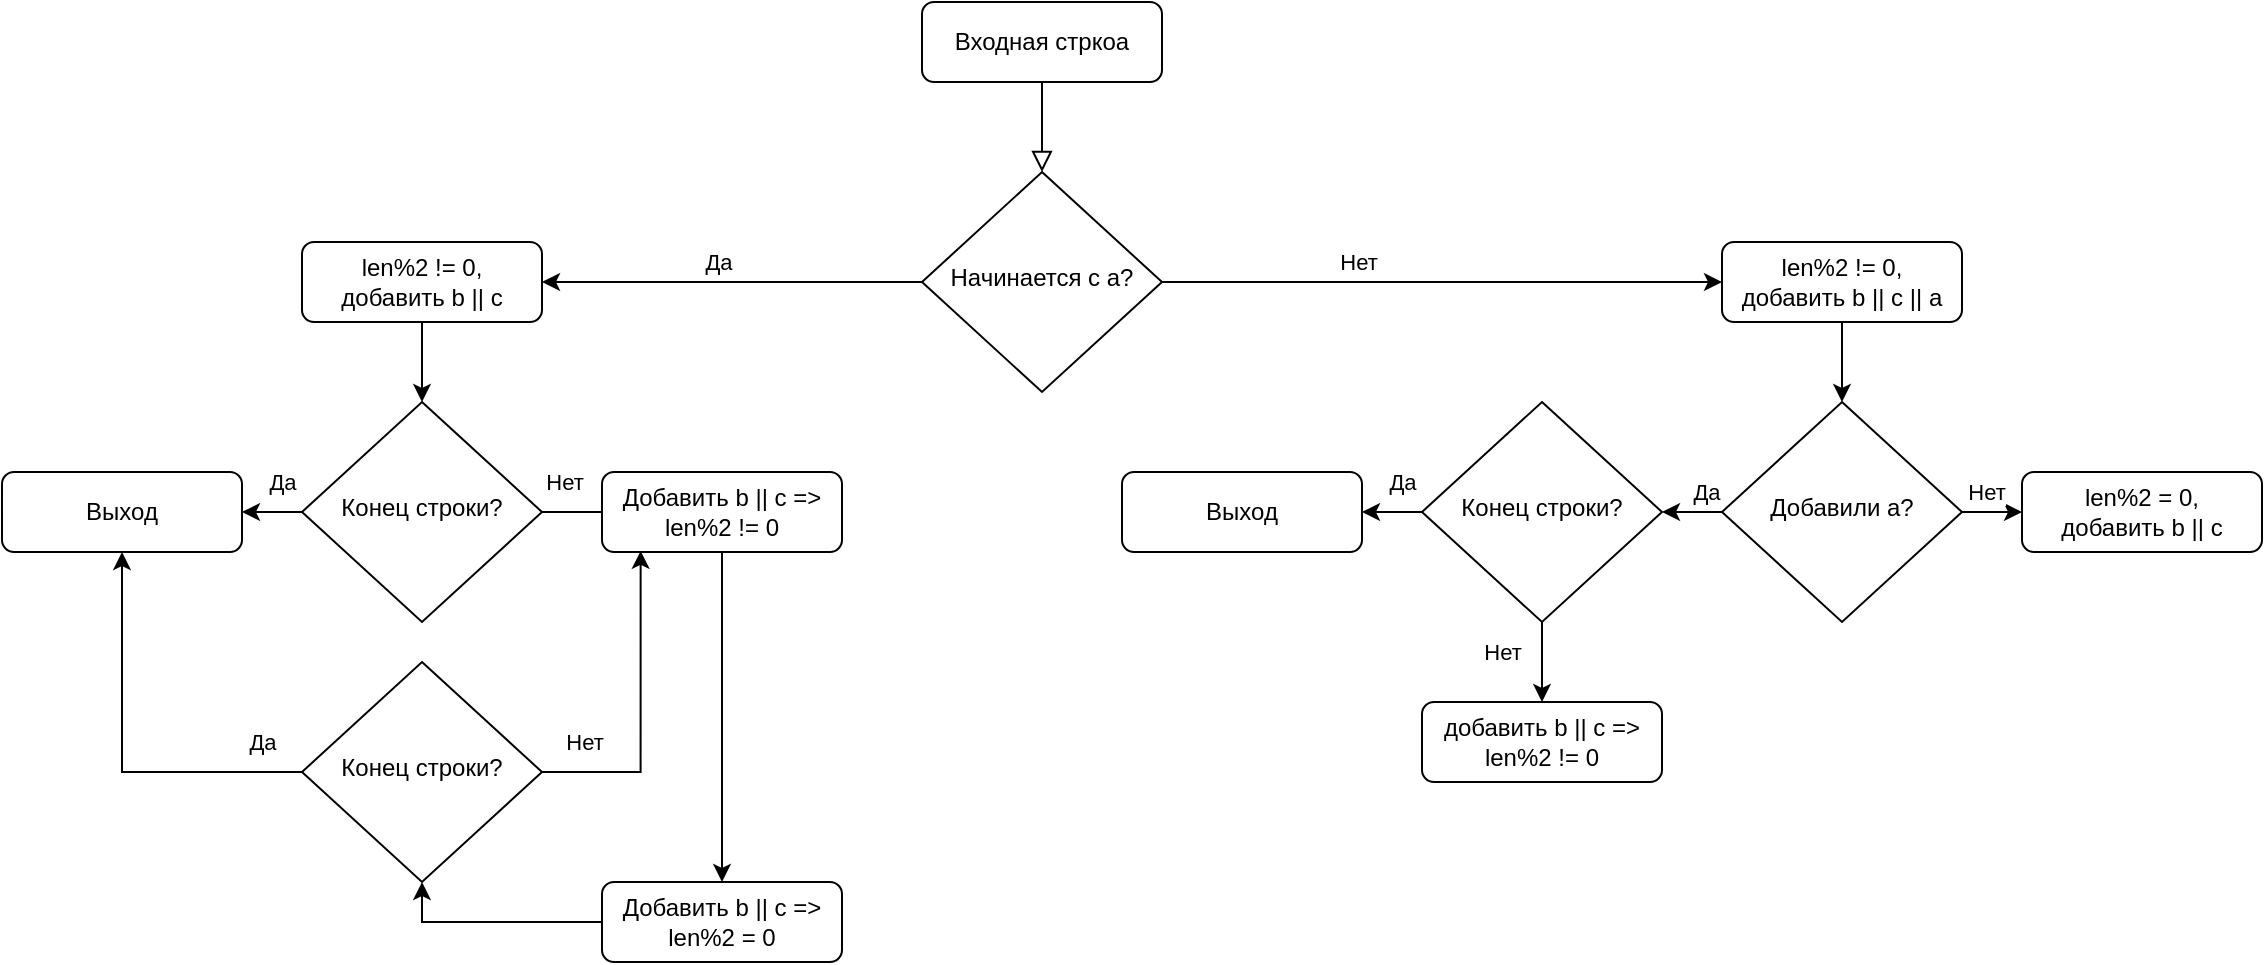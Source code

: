 <mxfile version="26.0.16">
  <diagram id="C5RBs43oDa-KdzZeNtuy" name="Page-1">
    <mxGraphModel dx="1122" dy="540" grid="1" gridSize="10" guides="1" tooltips="1" connect="1" arrows="1" fold="1" page="1" pageScale="1" pageWidth="827" pageHeight="1169" math="0" shadow="0">
      <root>
        <mxCell id="WIyWlLk6GJQsqaUBKTNV-0" />
        <mxCell id="WIyWlLk6GJQsqaUBKTNV-1" parent="WIyWlLk6GJQsqaUBKTNV-0" />
        <mxCell id="WIyWlLk6GJQsqaUBKTNV-2" value="" style="rounded=0;html=1;jettySize=auto;orthogonalLoop=1;fontSize=11;endArrow=block;endFill=0;endSize=8;strokeWidth=1;shadow=0;labelBackgroundColor=none;edgeStyle=orthogonalEdgeStyle;" parent="WIyWlLk6GJQsqaUBKTNV-1" source="WIyWlLk6GJQsqaUBKTNV-3" target="WIyWlLk6GJQsqaUBKTNV-6" edge="1">
          <mxGeometry relative="1" as="geometry" />
        </mxCell>
        <mxCell id="WIyWlLk6GJQsqaUBKTNV-3" value="Входная стркоа" style="rounded=1;whiteSpace=wrap;html=1;fontSize=12;glass=0;strokeWidth=1;shadow=0;" parent="WIyWlLk6GJQsqaUBKTNV-1" vertex="1">
          <mxGeometry x="520" y="80" width="120" height="40" as="geometry" />
        </mxCell>
        <mxCell id="ntsa4SX4_YiylAC2N45s-1" style="edgeStyle=orthogonalEdgeStyle;rounded=0;orthogonalLoop=1;jettySize=auto;html=1;exitX=0;exitY=0.5;exitDx=0;exitDy=0;entryX=1;entryY=0.5;entryDx=0;entryDy=0;" edge="1" parent="WIyWlLk6GJQsqaUBKTNV-1" source="WIyWlLk6GJQsqaUBKTNV-6" target="ntsa4SX4_YiylAC2N45s-0">
          <mxGeometry relative="1" as="geometry" />
        </mxCell>
        <mxCell id="ntsa4SX4_YiylAC2N45s-4" value="Да" style="edgeLabel;html=1;align=center;verticalAlign=middle;resizable=0;points=[];" vertex="1" connectable="0" parent="ntsa4SX4_YiylAC2N45s-1">
          <mxGeometry x="0.168" y="1" relative="1" as="geometry">
            <mxPoint x="9" y="-11" as="offset" />
          </mxGeometry>
        </mxCell>
        <mxCell id="ntsa4SX4_YiylAC2N45s-3" style="edgeStyle=orthogonalEdgeStyle;rounded=0;orthogonalLoop=1;jettySize=auto;html=1;exitX=1;exitY=0.5;exitDx=0;exitDy=0;entryX=0;entryY=0.5;entryDx=0;entryDy=0;" edge="1" parent="WIyWlLk6GJQsqaUBKTNV-1" source="WIyWlLk6GJQsqaUBKTNV-6" target="WIyWlLk6GJQsqaUBKTNV-7">
          <mxGeometry relative="1" as="geometry" />
        </mxCell>
        <mxCell id="ntsa4SX4_YiylAC2N45s-7" value="Нет" style="edgeLabel;html=1;align=center;verticalAlign=middle;resizable=0;points=[];" vertex="1" connectable="0" parent="ntsa4SX4_YiylAC2N45s-3">
          <mxGeometry x="-0.3" y="-2" relative="1" as="geometry">
            <mxPoint y="-12" as="offset" />
          </mxGeometry>
        </mxCell>
        <mxCell id="WIyWlLk6GJQsqaUBKTNV-6" value="Начинается с а?" style="rhombus;whiteSpace=wrap;html=1;shadow=0;fontFamily=Helvetica;fontSize=12;align=center;strokeWidth=1;spacing=6;spacingTop=-4;" parent="WIyWlLk6GJQsqaUBKTNV-1" vertex="1">
          <mxGeometry x="520" y="165" width="120" height="110" as="geometry" />
        </mxCell>
        <mxCell id="ntsa4SX4_YiylAC2N45s-30" style="edgeStyle=orthogonalEdgeStyle;rounded=0;orthogonalLoop=1;jettySize=auto;html=1;exitX=0.5;exitY=1;exitDx=0;exitDy=0;entryX=0.5;entryY=0;entryDx=0;entryDy=0;" edge="1" parent="WIyWlLk6GJQsqaUBKTNV-1" source="WIyWlLk6GJQsqaUBKTNV-7" target="ntsa4SX4_YiylAC2N45s-29">
          <mxGeometry relative="1" as="geometry" />
        </mxCell>
        <mxCell id="WIyWlLk6GJQsqaUBKTNV-7" value="len%2 != 0,&lt;br&gt;добавить b || c || a" style="rounded=1;whiteSpace=wrap;html=1;fontSize=12;glass=0;strokeWidth=1;shadow=0;" parent="WIyWlLk6GJQsqaUBKTNV-1" vertex="1">
          <mxGeometry x="920" y="200" width="120" height="40" as="geometry" />
        </mxCell>
        <mxCell id="ntsa4SX4_YiylAC2N45s-12" style="edgeStyle=orthogonalEdgeStyle;rounded=0;orthogonalLoop=1;jettySize=auto;html=1;exitX=0.5;exitY=1;exitDx=0;exitDy=0;entryX=0.5;entryY=0;entryDx=0;entryDy=0;" edge="1" parent="WIyWlLk6GJQsqaUBKTNV-1" source="ntsa4SX4_YiylAC2N45s-0" target="ntsa4SX4_YiylAC2N45s-11">
          <mxGeometry relative="1" as="geometry" />
        </mxCell>
        <mxCell id="ntsa4SX4_YiylAC2N45s-0" value="len%2 != 0, &lt;br&gt;добавить b || c" style="rounded=1;whiteSpace=wrap;html=1;fontSize=12;glass=0;strokeWidth=1;shadow=0;" vertex="1" parent="WIyWlLk6GJQsqaUBKTNV-1">
          <mxGeometry x="210" y="200" width="120" height="40" as="geometry" />
        </mxCell>
        <mxCell id="ntsa4SX4_YiylAC2N45s-14" style="edgeStyle=orthogonalEdgeStyle;rounded=0;orthogonalLoop=1;jettySize=auto;html=1;exitX=0;exitY=0.5;exitDx=0;exitDy=0;entryX=1;entryY=0.5;entryDx=0;entryDy=0;" edge="1" parent="WIyWlLk6GJQsqaUBKTNV-1" source="ntsa4SX4_YiylAC2N45s-11" target="ntsa4SX4_YiylAC2N45s-13">
          <mxGeometry relative="1" as="geometry" />
        </mxCell>
        <mxCell id="ntsa4SX4_YiylAC2N45s-16" value="Да" style="edgeLabel;html=1;align=center;verticalAlign=middle;resizable=0;points=[];" vertex="1" connectable="0" parent="ntsa4SX4_YiylAC2N45s-14">
          <mxGeometry x="-0.033" y="1" relative="1" as="geometry">
            <mxPoint x="4" y="-16" as="offset" />
          </mxGeometry>
        </mxCell>
        <mxCell id="ntsa4SX4_YiylAC2N45s-17" style="edgeStyle=orthogonalEdgeStyle;rounded=0;orthogonalLoop=1;jettySize=auto;html=1;exitX=1;exitY=0.5;exitDx=0;exitDy=0;" edge="1" parent="WIyWlLk6GJQsqaUBKTNV-1" source="ntsa4SX4_YiylAC2N45s-11">
          <mxGeometry relative="1" as="geometry">
            <mxPoint x="380" y="335.0" as="targetPoint" />
          </mxGeometry>
        </mxCell>
        <mxCell id="ntsa4SX4_YiylAC2N45s-18" value="Нет" style="edgeLabel;html=1;align=center;verticalAlign=middle;resizable=0;points=[];" vertex="1" connectable="0" parent="ntsa4SX4_YiylAC2N45s-17">
          <mxGeometry x="-0.27" y="2" relative="1" as="geometry">
            <mxPoint x="-8" y="-13" as="offset" />
          </mxGeometry>
        </mxCell>
        <mxCell id="ntsa4SX4_YiylAC2N45s-11" value="Конец строки?" style="rhombus;whiteSpace=wrap;html=1;shadow=0;fontFamily=Helvetica;fontSize=12;align=center;strokeWidth=1;spacing=6;spacingTop=-4;" vertex="1" parent="WIyWlLk6GJQsqaUBKTNV-1">
          <mxGeometry x="210" y="280" width="120" height="110" as="geometry" />
        </mxCell>
        <mxCell id="ntsa4SX4_YiylAC2N45s-13" value="Выход" style="rounded=1;whiteSpace=wrap;html=1;fontSize=12;glass=0;strokeWidth=1;shadow=0;" vertex="1" parent="WIyWlLk6GJQsqaUBKTNV-1">
          <mxGeometry x="60" y="315" width="120" height="40" as="geometry" />
        </mxCell>
        <mxCell id="ntsa4SX4_YiylAC2N45s-21" style="edgeStyle=orthogonalEdgeStyle;rounded=0;orthogonalLoop=1;jettySize=auto;html=1;exitX=0.5;exitY=1;exitDx=0;exitDy=0;entryX=0.5;entryY=0;entryDx=0;entryDy=0;" edge="1" parent="WIyWlLk6GJQsqaUBKTNV-1" source="ntsa4SX4_YiylAC2N45s-19" target="ntsa4SX4_YiylAC2N45s-20">
          <mxGeometry relative="1" as="geometry" />
        </mxCell>
        <mxCell id="ntsa4SX4_YiylAC2N45s-19" value="Добавить b || c =&amp;gt;&lt;br&gt;len%2 != 0" style="rounded=1;whiteSpace=wrap;html=1;fontSize=12;glass=0;strokeWidth=1;shadow=0;" vertex="1" parent="WIyWlLk6GJQsqaUBKTNV-1">
          <mxGeometry x="360" y="315" width="120" height="40" as="geometry" />
        </mxCell>
        <mxCell id="ntsa4SX4_YiylAC2N45s-23" style="edgeStyle=orthogonalEdgeStyle;rounded=0;orthogonalLoop=1;jettySize=auto;html=1;exitX=0;exitY=0.5;exitDx=0;exitDy=0;entryX=0.5;entryY=1;entryDx=0;entryDy=0;" edge="1" parent="WIyWlLk6GJQsqaUBKTNV-1" source="ntsa4SX4_YiylAC2N45s-20" target="ntsa4SX4_YiylAC2N45s-22">
          <mxGeometry relative="1" as="geometry" />
        </mxCell>
        <mxCell id="ntsa4SX4_YiylAC2N45s-20" value="Добавить b || c =&amp;gt;&lt;br&gt;len%2 = 0" style="rounded=1;whiteSpace=wrap;html=1;fontSize=12;glass=0;strokeWidth=1;shadow=0;" vertex="1" parent="WIyWlLk6GJQsqaUBKTNV-1">
          <mxGeometry x="360" y="520" width="120" height="40" as="geometry" />
        </mxCell>
        <mxCell id="ntsa4SX4_YiylAC2N45s-25" style="edgeStyle=orthogonalEdgeStyle;rounded=0;orthogonalLoop=1;jettySize=auto;html=1;exitX=0;exitY=0.5;exitDx=0;exitDy=0;entryX=0.5;entryY=1;entryDx=0;entryDy=0;" edge="1" parent="WIyWlLk6GJQsqaUBKTNV-1" source="ntsa4SX4_YiylAC2N45s-22" target="ntsa4SX4_YiylAC2N45s-13">
          <mxGeometry relative="1" as="geometry" />
        </mxCell>
        <mxCell id="ntsa4SX4_YiylAC2N45s-26" value="Да" style="edgeLabel;html=1;align=center;verticalAlign=middle;resizable=0;points=[];" vertex="1" connectable="0" parent="ntsa4SX4_YiylAC2N45s-25">
          <mxGeometry x="-0.612" y="-4" relative="1" as="geometry">
            <mxPoint x="19" y="-11" as="offset" />
          </mxGeometry>
        </mxCell>
        <mxCell id="ntsa4SX4_YiylAC2N45s-22" value="Конец строки?" style="rhombus;whiteSpace=wrap;html=1;shadow=0;fontFamily=Helvetica;fontSize=12;align=center;strokeWidth=1;spacing=6;spacingTop=-4;" vertex="1" parent="WIyWlLk6GJQsqaUBKTNV-1">
          <mxGeometry x="210" y="410" width="120" height="110" as="geometry" />
        </mxCell>
        <mxCell id="ntsa4SX4_YiylAC2N45s-24" style="edgeStyle=orthogonalEdgeStyle;rounded=0;orthogonalLoop=1;jettySize=auto;html=1;exitX=1;exitY=0.5;exitDx=0;exitDy=0;entryX=0.161;entryY=0.986;entryDx=0;entryDy=0;entryPerimeter=0;" edge="1" parent="WIyWlLk6GJQsqaUBKTNV-1" source="ntsa4SX4_YiylAC2N45s-22" target="ntsa4SX4_YiylAC2N45s-19">
          <mxGeometry relative="1" as="geometry">
            <Array as="points">
              <mxPoint x="379" y="465" />
            </Array>
          </mxGeometry>
        </mxCell>
        <mxCell id="ntsa4SX4_YiylAC2N45s-27" value="Нет" style="edgeLabel;html=1;align=center;verticalAlign=middle;resizable=0;points=[];" vertex="1" connectable="0" parent="ntsa4SX4_YiylAC2N45s-24">
          <mxGeometry x="-0.553" y="-1" relative="1" as="geometry">
            <mxPoint x="-15" y="-16" as="offset" />
          </mxGeometry>
        </mxCell>
        <mxCell id="ntsa4SX4_YiylAC2N45s-33" style="edgeStyle=orthogonalEdgeStyle;rounded=0;orthogonalLoop=1;jettySize=auto;html=1;exitX=0;exitY=0.5;exitDx=0;exitDy=0;entryX=1;entryY=0.5;entryDx=0;entryDy=0;" edge="1" parent="WIyWlLk6GJQsqaUBKTNV-1" source="ntsa4SX4_YiylAC2N45s-29">
          <mxGeometry relative="1" as="geometry">
            <mxPoint x="890" y="335" as="targetPoint" />
          </mxGeometry>
        </mxCell>
        <mxCell id="ntsa4SX4_YiylAC2N45s-36" value="Да" style="edgeLabel;html=1;align=center;verticalAlign=middle;resizable=0;points=[];" vertex="1" connectable="0" parent="ntsa4SX4_YiylAC2N45s-33">
          <mxGeometry x="-0.475" y="1" relative="1" as="geometry">
            <mxPoint y="-11" as="offset" />
          </mxGeometry>
        </mxCell>
        <mxCell id="ntsa4SX4_YiylAC2N45s-35" style="edgeStyle=orthogonalEdgeStyle;rounded=0;orthogonalLoop=1;jettySize=auto;html=1;exitX=1;exitY=0.5;exitDx=0;exitDy=0;entryX=0;entryY=0.5;entryDx=0;entryDy=0;" edge="1" parent="WIyWlLk6GJQsqaUBKTNV-1" source="ntsa4SX4_YiylAC2N45s-29" target="ntsa4SX4_YiylAC2N45s-34">
          <mxGeometry relative="1" as="geometry" />
        </mxCell>
        <mxCell id="ntsa4SX4_YiylAC2N45s-37" value="Нет" style="edgeLabel;html=1;align=center;verticalAlign=middle;resizable=0;points=[];" vertex="1" connectable="0" parent="ntsa4SX4_YiylAC2N45s-35">
          <mxGeometry x="-0.216" relative="1" as="geometry">
            <mxPoint y="-10" as="offset" />
          </mxGeometry>
        </mxCell>
        <mxCell id="ntsa4SX4_YiylAC2N45s-29" value="Добавили a?" style="rhombus;whiteSpace=wrap;html=1;shadow=0;fontFamily=Helvetica;fontSize=12;align=center;strokeWidth=1;spacing=6;spacingTop=-4;" vertex="1" parent="WIyWlLk6GJQsqaUBKTNV-1">
          <mxGeometry x="920" y="280" width="120" height="110" as="geometry" />
        </mxCell>
        <mxCell id="ntsa4SX4_YiylAC2N45s-34" value="len%2 = 0,&lt;br&gt;добавить b || c" style="rounded=1;whiteSpace=wrap;html=1;fontSize=12;glass=0;strokeWidth=1;shadow=0;" vertex="1" parent="WIyWlLk6GJQsqaUBKTNV-1">
          <mxGeometry x="1070" y="315" width="120" height="40" as="geometry" />
        </mxCell>
        <mxCell id="ntsa4SX4_YiylAC2N45s-41" style="edgeStyle=orthogonalEdgeStyle;rounded=0;orthogonalLoop=1;jettySize=auto;html=1;exitX=0;exitY=0.5;exitDx=0;exitDy=0;entryX=1;entryY=0.5;entryDx=0;entryDy=0;" edge="1" parent="WIyWlLk6GJQsqaUBKTNV-1" source="ntsa4SX4_YiylAC2N45s-38" target="ntsa4SX4_YiylAC2N45s-40">
          <mxGeometry relative="1" as="geometry" />
        </mxCell>
        <mxCell id="ntsa4SX4_YiylAC2N45s-42" value="Да" style="edgeLabel;html=1;align=center;verticalAlign=middle;resizable=0;points=[];" vertex="1" connectable="0" parent="ntsa4SX4_YiylAC2N45s-41">
          <mxGeometry x="-0.072" y="1" relative="1" as="geometry">
            <mxPoint x="4" y="-16" as="offset" />
          </mxGeometry>
        </mxCell>
        <mxCell id="ntsa4SX4_YiylAC2N45s-44" style="edgeStyle=orthogonalEdgeStyle;rounded=0;orthogonalLoop=1;jettySize=auto;html=1;exitX=0.5;exitY=1;exitDx=0;exitDy=0;entryX=0.5;entryY=0;entryDx=0;entryDy=0;" edge="1" parent="WIyWlLk6GJQsqaUBKTNV-1" source="ntsa4SX4_YiylAC2N45s-38" target="ntsa4SX4_YiylAC2N45s-43">
          <mxGeometry relative="1" as="geometry" />
        </mxCell>
        <mxCell id="ntsa4SX4_YiylAC2N45s-45" value="Нет" style="edgeLabel;html=1;align=center;verticalAlign=middle;resizable=0;points=[];" vertex="1" connectable="0" parent="ntsa4SX4_YiylAC2N45s-44">
          <mxGeometry x="-0.239" y="2" relative="1" as="geometry">
            <mxPoint x="-22" as="offset" />
          </mxGeometry>
        </mxCell>
        <mxCell id="ntsa4SX4_YiylAC2N45s-38" value="Конец строки?" style="rhombus;whiteSpace=wrap;html=1;shadow=0;fontFamily=Helvetica;fontSize=12;align=center;strokeWidth=1;spacing=6;spacingTop=-4;" vertex="1" parent="WIyWlLk6GJQsqaUBKTNV-1">
          <mxGeometry x="770" y="280" width="120" height="110" as="geometry" />
        </mxCell>
        <mxCell id="ntsa4SX4_YiylAC2N45s-40" value="Выход" style="rounded=1;whiteSpace=wrap;html=1;fontSize=12;glass=0;strokeWidth=1;shadow=0;" vertex="1" parent="WIyWlLk6GJQsqaUBKTNV-1">
          <mxGeometry x="620" y="315" width="120" height="40" as="geometry" />
        </mxCell>
        <mxCell id="ntsa4SX4_YiylAC2N45s-43" value="добавить b || c =&amp;gt;&lt;br&gt;len%2 != 0" style="rounded=1;whiteSpace=wrap;html=1;fontSize=12;glass=0;strokeWidth=1;shadow=0;" vertex="1" parent="WIyWlLk6GJQsqaUBKTNV-1">
          <mxGeometry x="770" y="430" width="120" height="40" as="geometry" />
        </mxCell>
      </root>
    </mxGraphModel>
  </diagram>
</mxfile>

